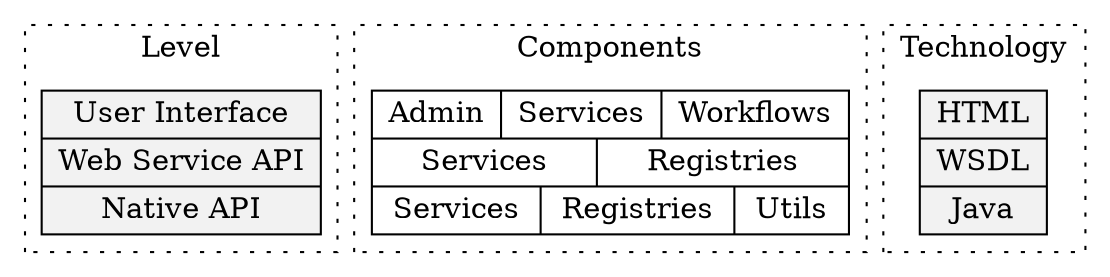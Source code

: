 digraph if {
    
    node[shape=record]
    subgraph cluster_0 {style=dotted label = "Level" layer[label="{User Interface|Web Service API|Native API}" style=filled fillcolor=gray95]}
    subgraph cluster_1 {style=dotted label = "Components" content[label="{{Admin|Services|Workflows}|{Services|Registries}|{Services|Registries|Utils}}"]}
    subgraph cluster_2 {style=dotted label = "Technology" tech[label="{HTML|WSDL|Java}" style=filled fillcolor=gray95]}
}